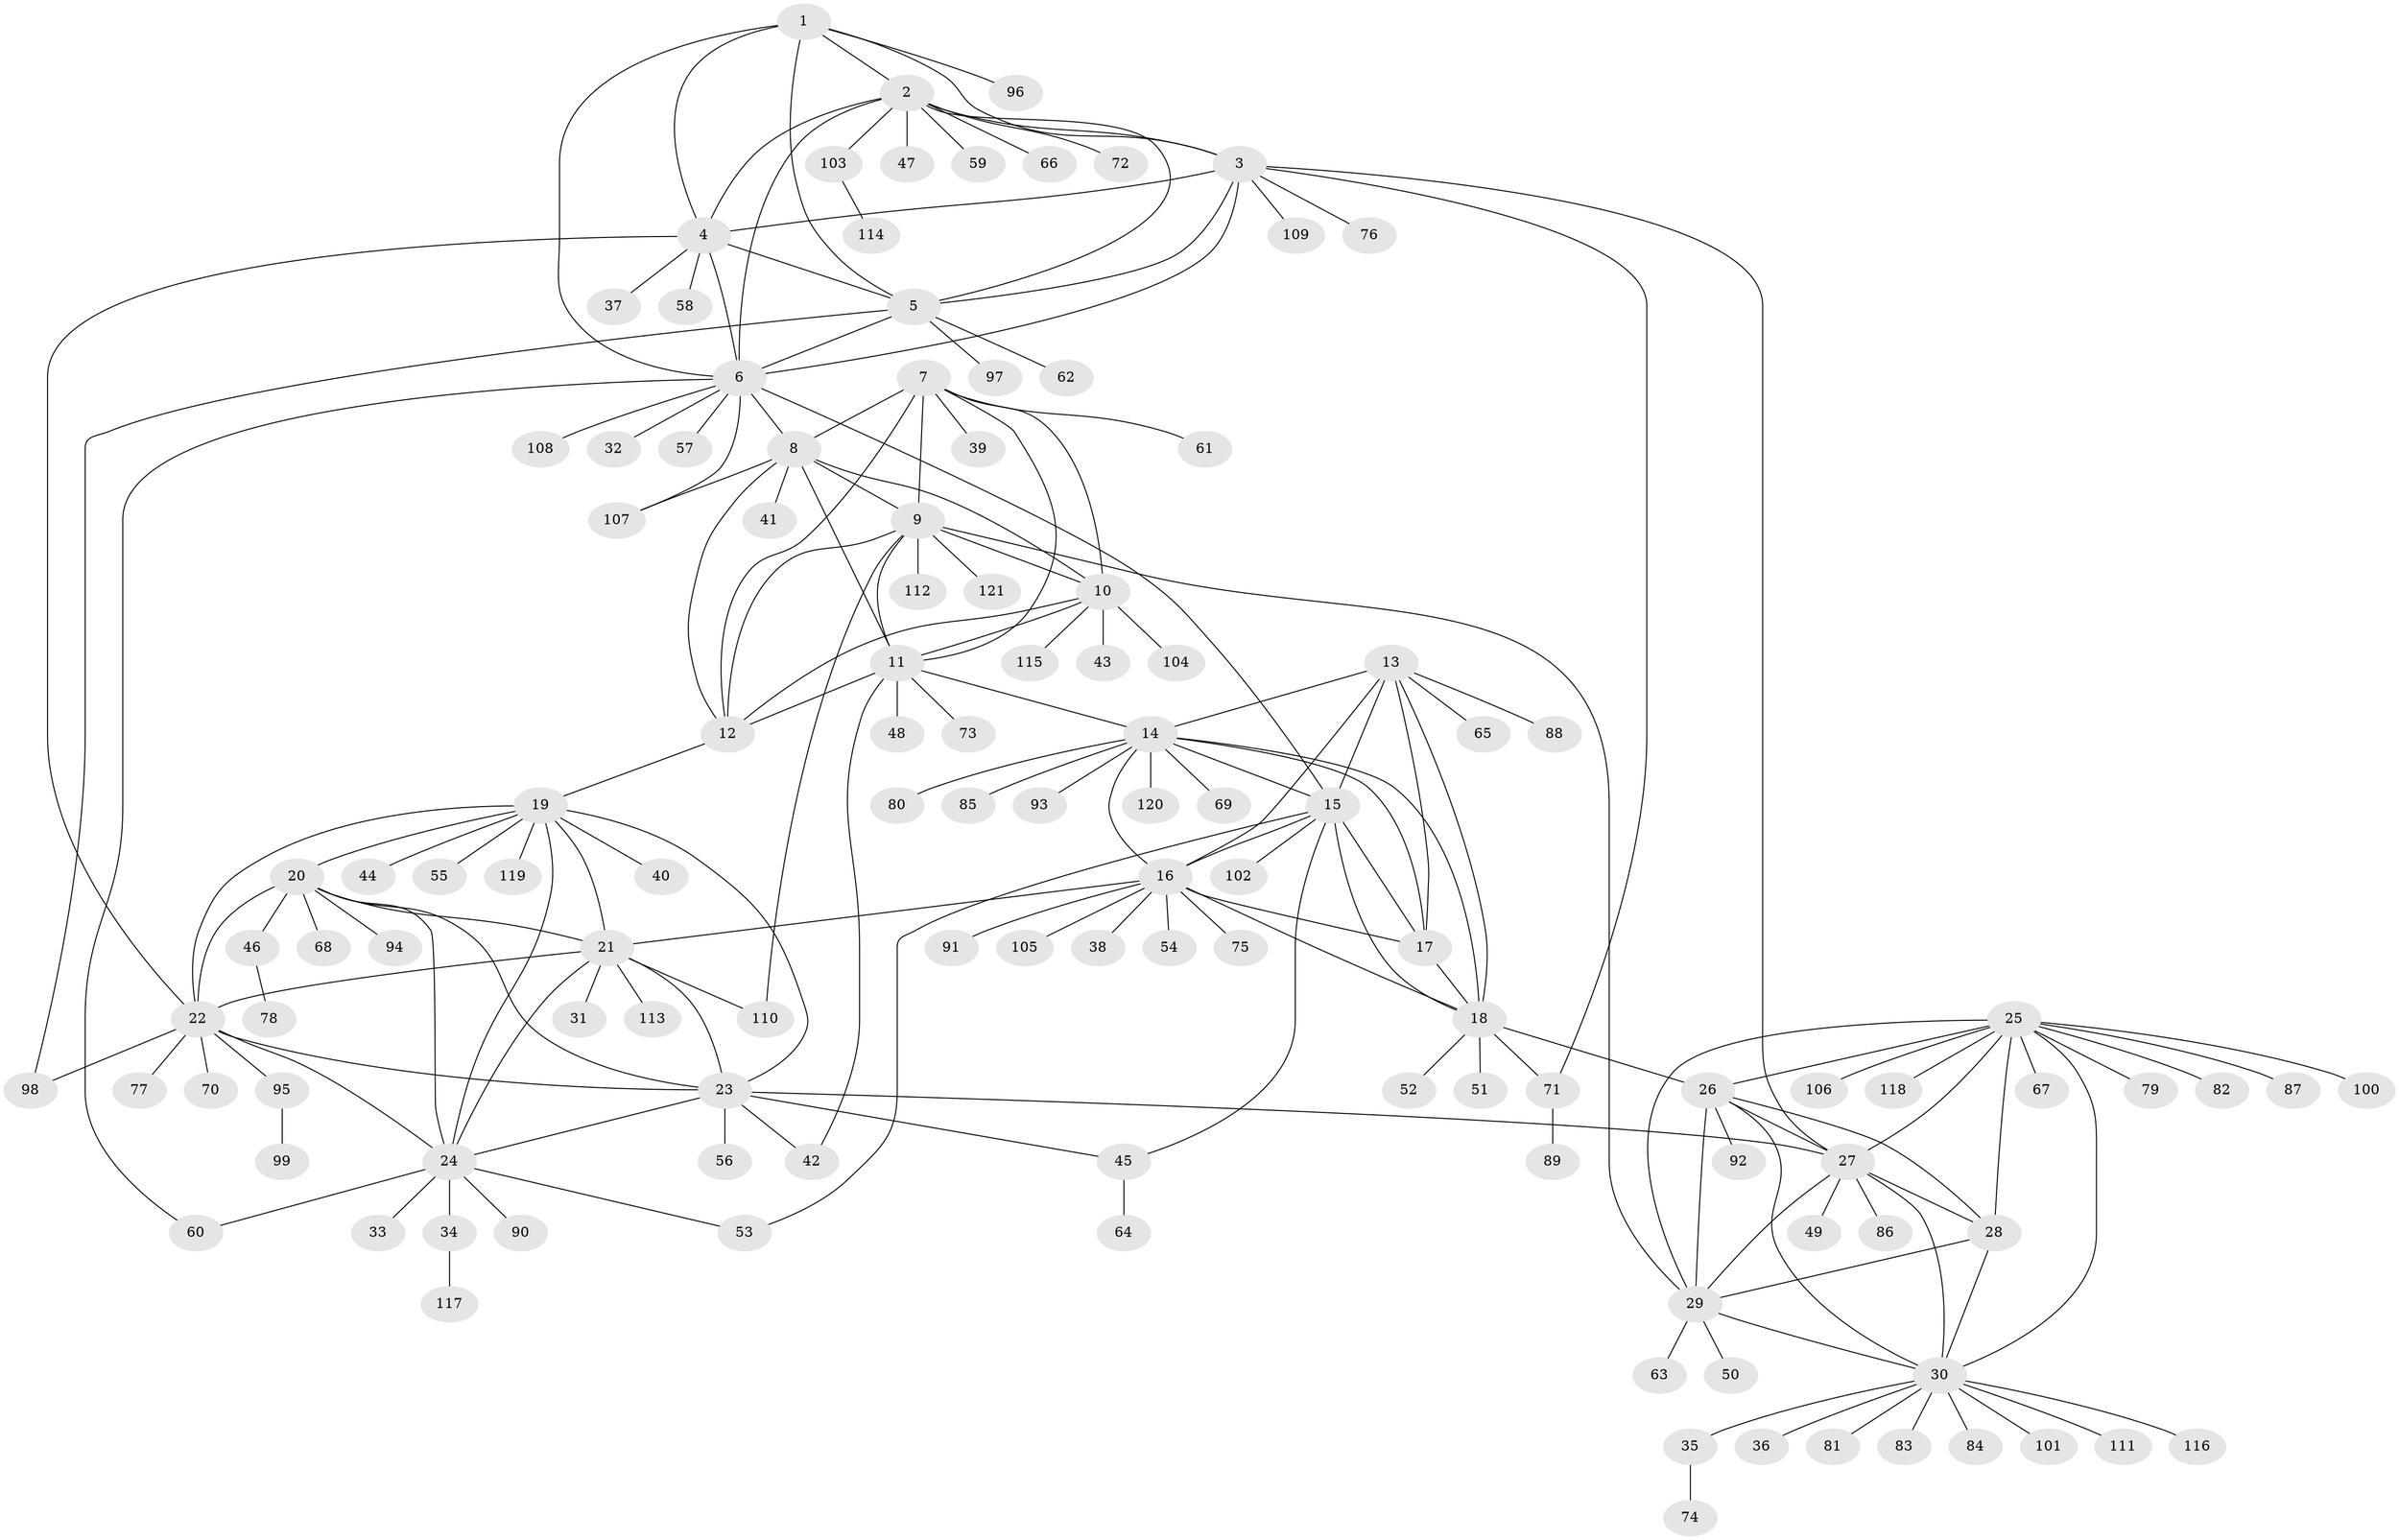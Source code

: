 // Generated by graph-tools (version 1.1) at 2025/11/02/27/25 16:11:33]
// undirected, 121 vertices, 184 edges
graph export_dot {
graph [start="1"]
  node [color=gray90,style=filled];
  1;
  2;
  3;
  4;
  5;
  6;
  7;
  8;
  9;
  10;
  11;
  12;
  13;
  14;
  15;
  16;
  17;
  18;
  19;
  20;
  21;
  22;
  23;
  24;
  25;
  26;
  27;
  28;
  29;
  30;
  31;
  32;
  33;
  34;
  35;
  36;
  37;
  38;
  39;
  40;
  41;
  42;
  43;
  44;
  45;
  46;
  47;
  48;
  49;
  50;
  51;
  52;
  53;
  54;
  55;
  56;
  57;
  58;
  59;
  60;
  61;
  62;
  63;
  64;
  65;
  66;
  67;
  68;
  69;
  70;
  71;
  72;
  73;
  74;
  75;
  76;
  77;
  78;
  79;
  80;
  81;
  82;
  83;
  84;
  85;
  86;
  87;
  88;
  89;
  90;
  91;
  92;
  93;
  94;
  95;
  96;
  97;
  98;
  99;
  100;
  101;
  102;
  103;
  104;
  105;
  106;
  107;
  108;
  109;
  110;
  111;
  112;
  113;
  114;
  115;
  116;
  117;
  118;
  119;
  120;
  121;
  1 -- 2;
  1 -- 3;
  1 -- 4;
  1 -- 5;
  1 -- 6;
  1 -- 96;
  2 -- 3;
  2 -- 4;
  2 -- 5;
  2 -- 6;
  2 -- 47;
  2 -- 59;
  2 -- 66;
  2 -- 72;
  2 -- 103;
  3 -- 4;
  3 -- 5;
  3 -- 6;
  3 -- 27;
  3 -- 71;
  3 -- 76;
  3 -- 109;
  4 -- 5;
  4 -- 6;
  4 -- 22;
  4 -- 37;
  4 -- 58;
  5 -- 6;
  5 -- 62;
  5 -- 97;
  5 -- 98;
  6 -- 8;
  6 -- 15;
  6 -- 32;
  6 -- 57;
  6 -- 60;
  6 -- 107;
  6 -- 108;
  7 -- 8;
  7 -- 9;
  7 -- 10;
  7 -- 11;
  7 -- 12;
  7 -- 39;
  7 -- 61;
  8 -- 9;
  8 -- 10;
  8 -- 11;
  8 -- 12;
  8 -- 41;
  8 -- 107;
  9 -- 10;
  9 -- 11;
  9 -- 12;
  9 -- 29;
  9 -- 110;
  9 -- 112;
  9 -- 121;
  10 -- 11;
  10 -- 12;
  10 -- 43;
  10 -- 104;
  10 -- 115;
  11 -- 12;
  11 -- 14;
  11 -- 42;
  11 -- 48;
  11 -- 73;
  12 -- 19;
  13 -- 14;
  13 -- 15;
  13 -- 16;
  13 -- 17;
  13 -- 18;
  13 -- 65;
  13 -- 88;
  14 -- 15;
  14 -- 16;
  14 -- 17;
  14 -- 18;
  14 -- 69;
  14 -- 80;
  14 -- 85;
  14 -- 93;
  14 -- 120;
  15 -- 16;
  15 -- 17;
  15 -- 18;
  15 -- 45;
  15 -- 53;
  15 -- 102;
  16 -- 17;
  16 -- 18;
  16 -- 21;
  16 -- 38;
  16 -- 54;
  16 -- 75;
  16 -- 91;
  16 -- 105;
  17 -- 18;
  18 -- 26;
  18 -- 51;
  18 -- 52;
  18 -- 71;
  19 -- 20;
  19 -- 21;
  19 -- 22;
  19 -- 23;
  19 -- 24;
  19 -- 40;
  19 -- 44;
  19 -- 55;
  19 -- 119;
  20 -- 21;
  20 -- 22;
  20 -- 23;
  20 -- 24;
  20 -- 46;
  20 -- 68;
  20 -- 94;
  21 -- 22;
  21 -- 23;
  21 -- 24;
  21 -- 31;
  21 -- 110;
  21 -- 113;
  22 -- 23;
  22 -- 24;
  22 -- 70;
  22 -- 77;
  22 -- 95;
  22 -- 98;
  23 -- 24;
  23 -- 27;
  23 -- 42;
  23 -- 45;
  23 -- 56;
  24 -- 33;
  24 -- 34;
  24 -- 53;
  24 -- 60;
  24 -- 90;
  25 -- 26;
  25 -- 27;
  25 -- 28;
  25 -- 29;
  25 -- 30;
  25 -- 67;
  25 -- 79;
  25 -- 82;
  25 -- 87;
  25 -- 100;
  25 -- 106;
  25 -- 118;
  26 -- 27;
  26 -- 28;
  26 -- 29;
  26 -- 30;
  26 -- 92;
  27 -- 28;
  27 -- 29;
  27 -- 30;
  27 -- 49;
  27 -- 86;
  28 -- 29;
  28 -- 30;
  29 -- 30;
  29 -- 50;
  29 -- 63;
  30 -- 35;
  30 -- 36;
  30 -- 81;
  30 -- 83;
  30 -- 84;
  30 -- 101;
  30 -- 111;
  30 -- 116;
  34 -- 117;
  35 -- 74;
  45 -- 64;
  46 -- 78;
  71 -- 89;
  95 -- 99;
  103 -- 114;
}
